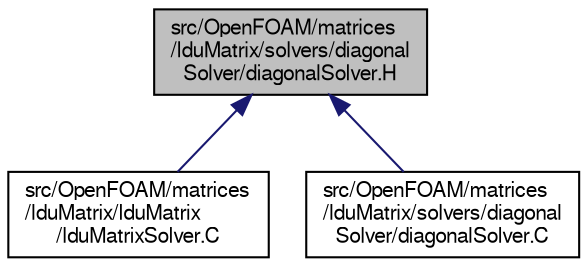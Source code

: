 digraph "src/OpenFOAM/matrices/lduMatrix/solvers/diagonalSolver/diagonalSolver.H"
{
  bgcolor="transparent";
  edge [fontname="FreeSans",fontsize="10",labelfontname="FreeSans",labelfontsize="10"];
  node [fontname="FreeSans",fontsize="10",shape=record];
  Node1 [label="src/OpenFOAM/matrices\l/lduMatrix/solvers/diagonal\lSolver/diagonalSolver.H",height=0.2,width=0.4,color="black", fillcolor="grey75", style="filled" fontcolor="black"];
  Node1 -> Node2 [dir="back",color="midnightblue",fontsize="10",style="solid",fontname="FreeSans"];
  Node2 [label="src/OpenFOAM/matrices\l/lduMatrix/lduMatrix\l/lduMatrixSolver.C",height=0.2,width=0.4,color="black",URL="$a07836.html"];
  Node1 -> Node3 [dir="back",color="midnightblue",fontsize="10",style="solid",fontname="FreeSans"];
  Node3 [label="src/OpenFOAM/matrices\l/lduMatrix/solvers/diagonal\lSolver/diagonalSolver.C",height=0.2,width=0.4,color="black",URL="$a07885.html"];
}
